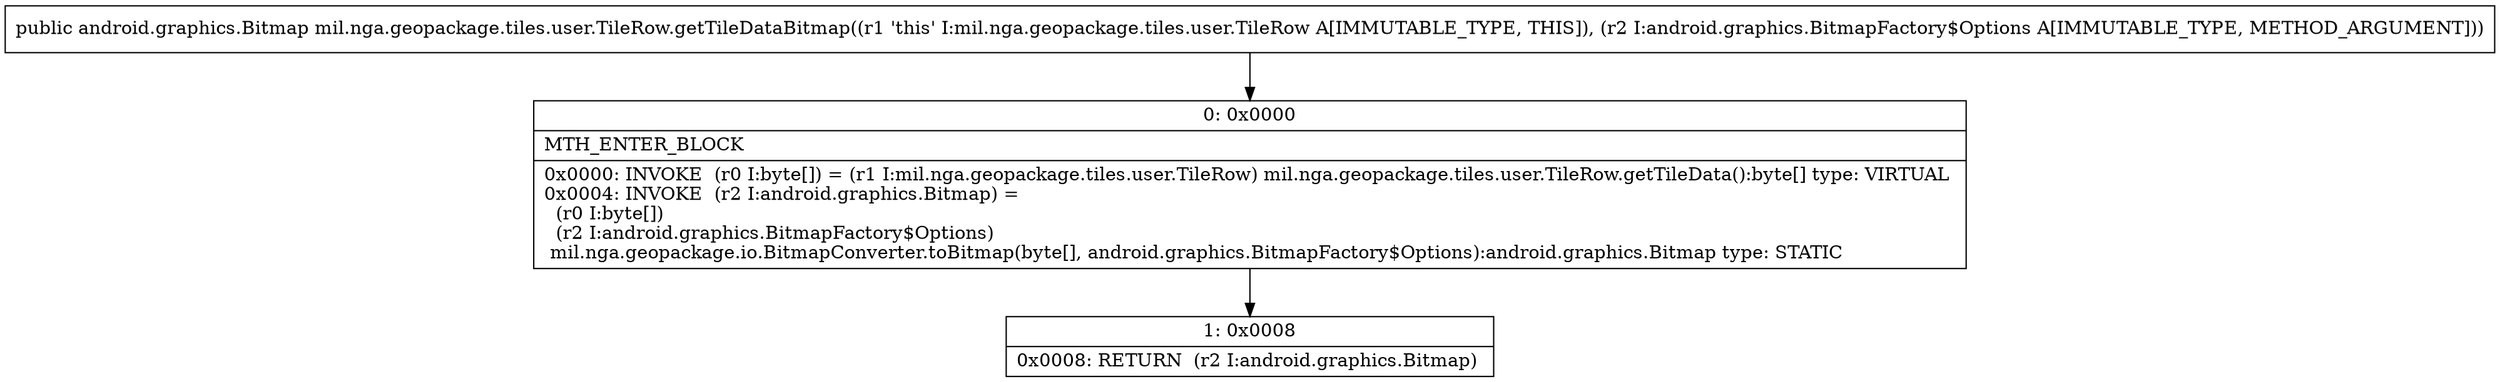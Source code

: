 digraph "CFG formil.nga.geopackage.tiles.user.TileRow.getTileDataBitmap(Landroid\/graphics\/BitmapFactory$Options;)Landroid\/graphics\/Bitmap;" {
Node_0 [shape=record,label="{0\:\ 0x0000|MTH_ENTER_BLOCK\l|0x0000: INVOKE  (r0 I:byte[]) = (r1 I:mil.nga.geopackage.tiles.user.TileRow) mil.nga.geopackage.tiles.user.TileRow.getTileData():byte[] type: VIRTUAL \l0x0004: INVOKE  (r2 I:android.graphics.Bitmap) = \l  (r0 I:byte[])\l  (r2 I:android.graphics.BitmapFactory$Options)\l mil.nga.geopackage.io.BitmapConverter.toBitmap(byte[], android.graphics.BitmapFactory$Options):android.graphics.Bitmap type: STATIC \l}"];
Node_1 [shape=record,label="{1\:\ 0x0008|0x0008: RETURN  (r2 I:android.graphics.Bitmap) \l}"];
MethodNode[shape=record,label="{public android.graphics.Bitmap mil.nga.geopackage.tiles.user.TileRow.getTileDataBitmap((r1 'this' I:mil.nga.geopackage.tiles.user.TileRow A[IMMUTABLE_TYPE, THIS]), (r2 I:android.graphics.BitmapFactory$Options A[IMMUTABLE_TYPE, METHOD_ARGUMENT])) }"];
MethodNode -> Node_0;
Node_0 -> Node_1;
}

